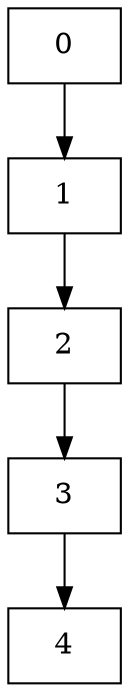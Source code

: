 digraph G {
  0 [shape=box, ];
  1 [shape=box, ];
  2 [shape=box, ];
  3 [shape=box, ];
  4 [shape=box, ];
  
  
  0 -> 1;
  1 -> 2;
  2 -> 3;
  3 -> 4;
  
  }
